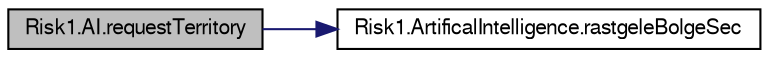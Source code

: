 digraph G
{
  bgcolor="transparent";
  edge [fontname="FreeSans",fontsize="10",labelfontname="FreeSans",labelfontsize="10"];
  node [fontname="FreeSans",fontsize="10",shape=record];
  rankdir="LR";
  Node1 [label="Risk1.AI.requestTerritory",height=0.2,width=0.4,color="black", fillcolor="grey75", style="filled" fontcolor="black"];
  Node1 -> Node2 [color="midnightblue",fontsize="10",style="solid",fontname="FreeSans"];
  Node2 [label="Risk1.ArtificalIntelligence.rastgeleBolgeSec",height=0.2,width=0.4,color="black",URL="$classRisk1_1_1ArtificalIntelligence.html#a17550d4316476426536c3a3124ba651d",tooltip="Bölgelerden sahipsiz olanlarından rastgele birisinin indexini döndürür."];
}
